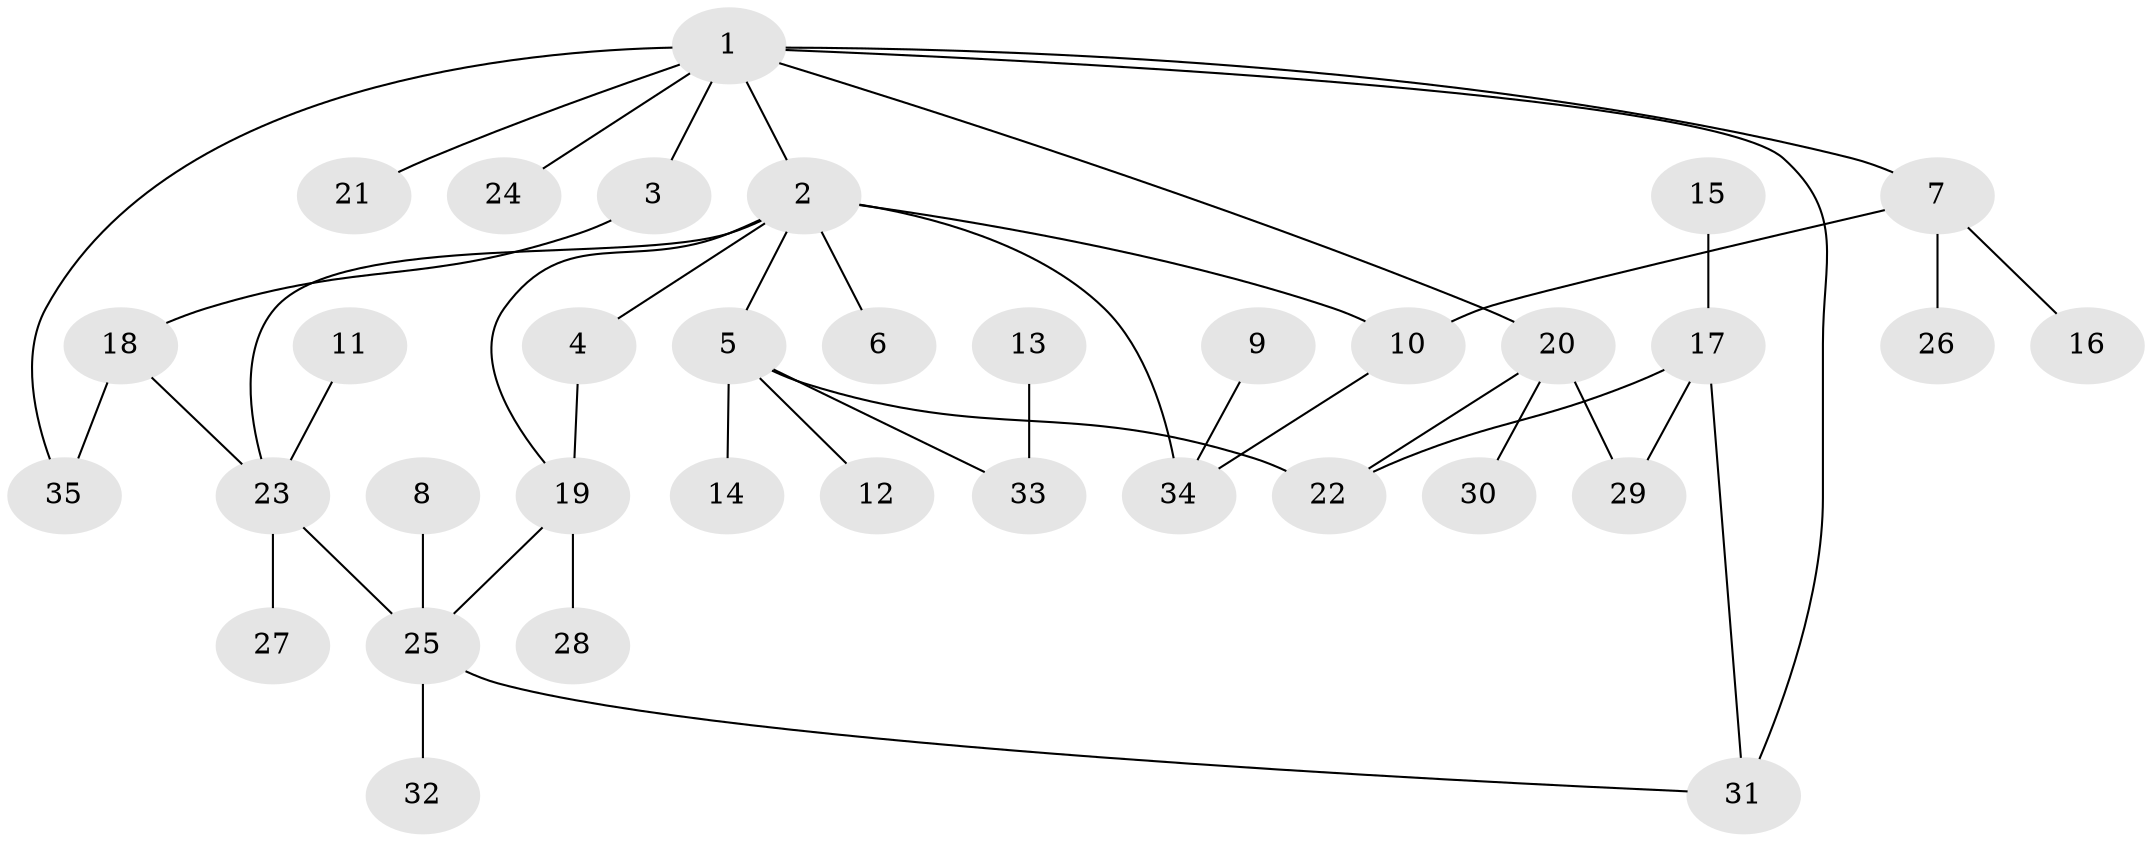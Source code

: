 // original degree distribution, {8: 0.014492753623188406, 2: 0.2753623188405797, 7: 0.014492753623188406, 3: 0.14492753623188406, 5: 0.014492753623188406, 6: 0.043478260869565216, 1: 0.4057971014492754, 4: 0.08695652173913043}
// Generated by graph-tools (version 1.1) at 2025/25/03/09/25 03:25:29]
// undirected, 35 vertices, 44 edges
graph export_dot {
graph [start="1"]
  node [color=gray90,style=filled];
  1;
  2;
  3;
  4;
  5;
  6;
  7;
  8;
  9;
  10;
  11;
  12;
  13;
  14;
  15;
  16;
  17;
  18;
  19;
  20;
  21;
  22;
  23;
  24;
  25;
  26;
  27;
  28;
  29;
  30;
  31;
  32;
  33;
  34;
  35;
  1 -- 2 [weight=1.0];
  1 -- 3 [weight=1.0];
  1 -- 7 [weight=1.0];
  1 -- 20 [weight=1.0];
  1 -- 21 [weight=1.0];
  1 -- 24 [weight=1.0];
  1 -- 31 [weight=1.0];
  1 -- 35 [weight=1.0];
  2 -- 4 [weight=1.0];
  2 -- 5 [weight=1.0];
  2 -- 6 [weight=1.0];
  2 -- 10 [weight=1.0];
  2 -- 19 [weight=1.0];
  2 -- 23 [weight=1.0];
  2 -- 34 [weight=1.0];
  3 -- 18 [weight=1.0];
  4 -- 19 [weight=1.0];
  5 -- 12 [weight=1.0];
  5 -- 14 [weight=1.0];
  5 -- 22 [weight=1.0];
  5 -- 33 [weight=1.0];
  7 -- 10 [weight=1.0];
  7 -- 16 [weight=1.0];
  7 -- 26 [weight=1.0];
  8 -- 25 [weight=1.0];
  9 -- 34 [weight=1.0];
  10 -- 34 [weight=1.0];
  11 -- 23 [weight=1.0];
  13 -- 33 [weight=1.0];
  15 -- 17 [weight=1.0];
  17 -- 22 [weight=1.0];
  17 -- 29 [weight=1.0];
  17 -- 31 [weight=1.0];
  18 -- 23 [weight=1.0];
  18 -- 35 [weight=1.0];
  19 -- 25 [weight=1.0];
  19 -- 28 [weight=1.0];
  20 -- 22 [weight=1.0];
  20 -- 29 [weight=1.0];
  20 -- 30 [weight=1.0];
  23 -- 25 [weight=2.0];
  23 -- 27 [weight=1.0];
  25 -- 31 [weight=1.0];
  25 -- 32 [weight=1.0];
}

